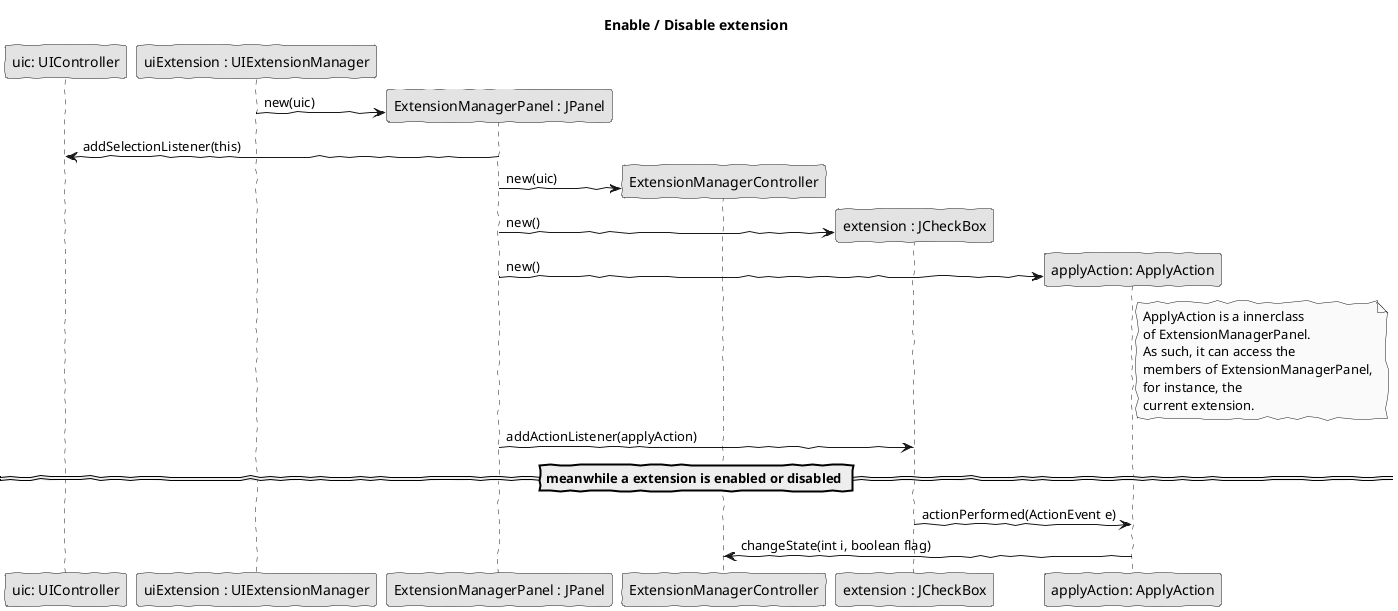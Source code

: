 @startuml core01_01_activeDesactive.png
skinparam handwritten true
skinparam monochrome true
skinparam packageStyle rect
skinparam defaultFontName FG Virgil
skinparam shadowing false

title Enable / Disable extension
participant "uic: UIController" as uic
    participant "uiExtension : UIExtensionManager" as UIExt
    participant "ExtensionManagerPanel : JPanel" as cp
    participant "ExtensionManagerController" as ctrl
    participant "extension : JCheckBox" as check
    participant "applyAction: ApplyAction" as applyAction

    create cp
    UIExt -> cp :  new(uic) 
    
    cp -> uic : addSelectionListener(this)

    create ctrl
    cp -> ctrl : new(uic)

    create check
    cp -> check : new()

    create applyAction
    cp -> applyAction : new()

    note right of applyAction
        ApplyAction is a innerclass 
        of ExtensionManagerPanel.
        As such, it can access the 
        members of ExtensionManagerPanel,
        for instance, the
        current extension.
    end note

    cp -> check : addActionListener(applyAction)

    == meanwhile a extension is enabled or disabled ==

    check -> applyAction : actionPerformed(ActionEvent e)
    applyAction -> ctrl : changeState(int i, boolean flag)
@enduml